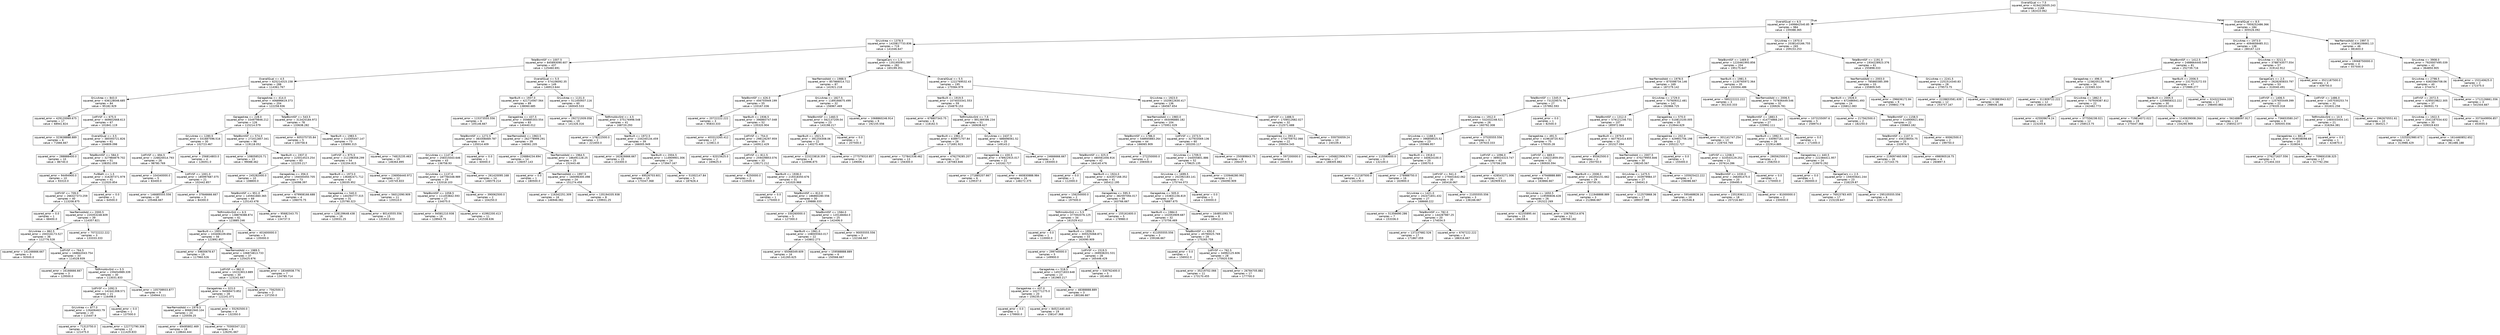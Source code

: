 digraph Tree {
node [shape=box, fontname="helvetica"] ;
edge [fontname="helvetica"] ;
0 [label="OverallQual <= 7.5\nsquared_error = 6194226505.243\nsamples = 1168\nvalue = 182410.062"] ;
1 [label="OverallQual <= 6.5\nsquared_error = 2499842540.85\nsamples = 984\nvalue = 159388.365"] ;
0 -> 1 [labeldistance=2.5, labelangle=45, headlabel="True"] ;
2 [label="GrLivArea <= 1378.5\nsquared_error = 1420817733.836\nsamples = 719\nvalue = 141046.647"] ;
1 -> 2 ;
3 [label="TotalBsmtSF <= 1007.5\nsquared_error = 845893090.607\nsamples = 437\nvalue = 125460.691"] ;
2 -> 3 ;
4 [label="OverallQual <= 4.5\nsquared_error = 625214315.158\nsamples = 288\nvalue = 114361.767"] ;
3 -> 4 ;
5 [label="GrLivArea <= 843.0\nsquared_error = 636128046.685\nsamples = 84\nvalue = 95182.929"] ;
4 -> 5 ;
6 [label="squared_error = 429120069.675\nsamples = 17\nvalue = 68941.824"] ;
5 -> 6 ;
7 [label="1stFlrSF <= 675.5\nsquared_error = 469602668.613\nsamples = 67\nvalue = 101841.119"] ;
5 -> 7 ;
8 [label="squared_error = 323638888.889\nsamples = 6\nvalue = 71666.667"] ;
7 -> 8 ;
9 [label="OverallQual <= 3.5\nsquared_error = 385593721.826\nsamples = 61\nvalue = 104809.098"] ;
7 -> 9 ;
10 [label="squared_error = 288888400.0\nsamples = 10\nvalue = 86740.0"] ;
9 -> 10 ;
11 [label="TotalBsmtSF <= 584.0\nsquared_error = 327984879.702\nsamples = 51\nvalue = 108352.059"] ;
9 -> 11 ;
12 [label="squared_error = 94494900.0\nsamples = 10\nvalue = 93310.0"] ;
11 -> 12 ;
13 [label="FullBath <= 1.5\nsquared_error = 316287371.979\nsamples = 41\nvalue = 112020.854"] ;
11 -> 13 ;
14 [label="1stFlrSF <= 709.0\nsquared_error = 266327373.259\nsamples = 40\nvalue = 113208.875"] ;
13 -> 14 ;
15 [label="squared_error = 0.0\nsamples = 1\nvalue = 68400.0"] ;
14 -> 15 ;
16 [label="YearRemodAdd <= 2000.5\nsquared_error = 220353248.609\nsamples = 39\nvalue = 114357.821"] ;
14 -> 16 ;
17 [label="GrLivArea <= 862.5\nsquared_error = 200316173.527\nsamples = 36\nvalue = 112776.528"] ;
16 -> 17 ;
18 [label="squared_error = 141166666.667\nsamples = 3\nvalue = 93500.0"] ;
17 -> 18 ;
19 [label="1stFlrSF <= 764.5\nsquared_error = 168842043.754\nsamples = 33\nvalue = 114528.939"] ;
17 -> 19 ;
20 [label="squared_error = 16166666.667\nsamples = 3\nvalue = 129500.0"] ;
19 -> 20 ;
21 [label="TotRmsAbvGrd <= 5.5\nsquared_error = 159454989.339\nsamples = 30\nvalue = 113031.833"] ;
19 -> 21 ;
22 [label="1stFlrSF <= 1092.5\nsquared_error = 142441308.571\nsamples = 21\nvalue = 116498.0"] ;
21 -> 22 ;
23 [label="GrLivArea <= 877.0\nsquared_error = 126406463.79\nsamples = 20\nvalue = 115447.9"] ;
22 -> 23 ;
24 [label="squared_error = 71313750.0\nsamples = 8\nvalue = 121475.0"] ;
23 -> 24 ;
25 [label="squared_error = 122772790.306\nsamples = 12\nvalue = 111429.833"] ;
23 -> 25 ;
26 [label="squared_error = 0.0\nsamples = 1\nvalue = 137500.0"] ;
22 -> 26 ;
27 [label="squared_error = 105708933.877\nsamples = 9\nvalue = 104944.111"] ;
21 -> 27 ;
28 [label="squared_error = 70722222.222\nsamples = 3\nvalue = 133333.333"] ;
16 -> 28 ;
29 [label="squared_error = 0.0\nsamples = 1\nvalue = 64500.0"] ;
13 -> 29 ;
30 [label="GarageArea <= 414.0\nsquared_error = 406896619.373\nsamples = 204\nvalue = 122258.936"] ;
4 -> 30 ;
31 [label="GarageArea <= 228.0\nsquared_error = 334979846.212\nsamples = 126\nvalue = 115214.579"] ;
30 -> 31 ;
32 [label="GrLivArea <= 1280.5\nsquared_error = 331687596.516\nsamples = 30\nvalue = 102723.467"] ;
31 -> 32 ;
33 [label="1stFlrSF <= 694.5\nsquared_error = 226620014.793\nsamples = 26\nvalue = 98780.769"] ;
32 -> 33 ;
34 [label="squared_error = 104340000.0\nsamples = 5\nvalue = 83400.0"] ;
33 -> 34 ;
35 [label="1stFlrSF <= 1001.0\nsquared_error = 185997687.075\nsamples = 21\nvalue = 102442.857"] ;
33 -> 35 ;
36 [label="squared_error = 146685555.556\nsamples = 18\nvalue = 105466.667"] ;
35 -> 36 ;
37 [label="squared_error = 37846666.667\nsamples = 3\nvalue = 84300.0"] ;
35 -> 37 ;
38 [label="squared_error = 256814803.0\nsamples = 4\nvalue = 128351.0"] ;
32 -> 38 ;
39 [label="TotalBsmtSF <= 574.0\nsquared_error = 272012857.341\nsamples = 96\nvalue = 119118.052"] ;
31 -> 39 ;
40 [label="squared_error = 108058520.71\nsamples = 13\nvalue = 99088.462"] ;
39 -> 40 ;
41 [label="YearBuilt <= 1937.0\nsquared_error = 225014523.254\nsamples = 83\nvalue = 122255.217"] ;
39 -> 41 ;
42 [label="squared_error = 245282000.0\nsamples = 10\nvalue = 108800.0"] ;
41 -> 42 ;
43 [label="GarageArea <= 356.0\nsquared_error = 194040450.705\nsamples = 73\nvalue = 124098.397"] ;
41 -> 43 ;
44 [label="TotalBsmtSF <= 951.0\nsquared_error = 145941660.365\nsamples = 69\nvalue = 125143.478"] ;
43 -> 44 ;
45 [label="TotRmsAbvGrd <= 6.5\nsquared_error = 138878388.874\nsamples = 61\nvalue = 123885.246"] ;
44 -> 45 ;
46 [label="YearBuilt <= 1955.0\nsquared_error = 103406109.694\nsamples = 56\nvalue = 122892.857"] ;
45 -> 46 ;
47 [label="squared_error = 59830678.67\nsamples = 19\nvalue = 117960.526"] ;
46 -> 47 ;
48 [label="YearRemodAdd <= 1989.5\nsquared_error = 106874813.733\nsamples = 37\nvalue = 125425.676"] ;
46 -> 48 ;
49 [label="1stFlrSF <= 982.0\nsquared_error = 102319013.889\nsamples = 30\nvalue = 123241.667"] ;
48 -> 49 ;
50 [label="GarageArea <= 323.0\nsquared_error = 94069473.852\nsamples = 28\nvalue = 122241.071"] ;
49 -> 50 ;
51 [label="YearRemodAdd <= 1979.5\nsquared_error = 80661940.104\nsamples = 24\nvalue = 120556.25"] ;
50 -> 51 ;
52 [label="squared_error = 69495802.469\nsamples = 18\nvalue = 118644.444"] ;
51 -> 52 ;
53 [label="squared_error = 70300347.222\nsamples = 6\nvalue = 126291.667"] ;
51 -> 53 ;
54 [label="squared_error = 55292500.0\nsamples = 4\nvalue = 132350.0"] ;
50 -> 54 ;
55 [label="squared_error = 7562500.0\nsamples = 2\nvalue = 137250.0"] ;
49 -> 55 ;
56 [label="squared_error = 18346938.776\nsamples = 7\nvalue = 134785.714"] ;
48 -> 56 ;
57 [label="squared_error = 401600000.0\nsamples = 5\nvalue = 135000.0"] ;
45 -> 57 ;
58 [label="squared_error = 95682343.75\nsamples = 8\nvalue = 134737.5"] ;
44 -> 58 ;
59 [label="squared_error = 679908166.688\nsamples = 4\nvalue = 106070.75"] ;
43 -> 59 ;
60 [label="TotalBsmtSF <= 543.5\nsquared_error = 313420184.972\nsamples = 78\nvalue = 133638.282"] ;
30 -> 60 ;
61 [label="squared_error = 605375735.84\nsamples = 5\nvalue = 100758.6"] ;
60 -> 61 ;
62 [label="YearBuilt <= 1983.5\nsquared_error = 214305447.147\nsamples = 73\nvalue = 135890.315"] ;
60 -> 62 ;
63 [label="1stFlrSF <= 975.5\nsquared_error = 211198358.299\nsamples = 54\nvalue = 132204.815"] ;
62 -> 63 ;
64 [label="YearBuilt <= 1973.0\nsquared_error = 136482471.712\nsamples = 42\nvalue = 128335.952"] ;
63 -> 64 ;
65 [label="GarageArea <= 540.0\nsquared_error = 140293777.315\nsamples = 31\nvalue = 125790.323"] ;
64 -> 65 ;
66 [label="squared_error = 128139648.438\nsamples = 16\nvalue = 120031.25"] ;
65 -> 66 ;
67 [label="squared_error = 80143555.556\nsamples = 15\nvalue = 131933.333"] ;
65 -> 67 ;
68 [label="squared_error = 56012090.909\nsamples = 11\nvalue = 135510.0"] ;
64 -> 68 ;
69 [label="squared_error = 236956440.972\nsamples = 12\nvalue = 145745.833"] ;
63 -> 69 ;
70 [label="squared_error = 74815235.463\nsamples = 19\nvalue = 146364.895"] ;
62 -> 70 ;
71 [label="OverallQual <= 5.5\nsquared_error = 574106092.35\nsamples = 149\nvalue = 146913.644"] ;
3 -> 71 ;
72 [label="YearBuilt <= 1937.0\nsquared_error = 421714567.564\nsamples = 89\nvalue = 138060.685"] ;
71 -> 72 ;
73 [label="squared_error = 115373555.556\nsamples = 6\nvalue = 105146.667"] ;
72 -> 73 ;
74 [label="GarageArea <= 437.5\nsquared_error = 359885303.554\nsamples = 83\nvalue = 140440.012"] ;
72 -> 74 ;
75 [label="TotalBsmtSF <= 1272.5\nsquared_error = 383308469.787\nsamples = 44\nvalue = 135014.409"] ;
74 -> 75 ;
76 [label="GrLivArea <= 1147.0\nsquared_error = 258315043.646\nsamples = 43\nvalue = 136758.93"] ;
75 -> 76 ;
77 [label="GrLivArea <= 1137.0\nsquared_error = 187784348.989\nsamples = 29\nvalue = 132018.103"] ;
76 -> 77 ;
78 [label="TotalBsmtSF <= 1058.5\nsquared_error = 111453842.593\nsamples = 27\nvalue = 134075.0"] ;
77 -> 78 ;
79 [label="squared_error = 94581210.938\nsamples = 16\nvalue = 128943.75"] ;
78 -> 79 ;
80 [label="squared_error = 41992200.413\nsamples = 11\nvalue = 141538.636"] ;
78 -> 80 ;
81 [label="squared_error = 390062500.0\nsamples = 2\nvalue = 104250.0"] ;
77 -> 81 ;
82 [label="squared_error = 261420095.168\nsamples = 14\nvalue = 146579.214"] ;
76 -> 82 ;
83 [label="squared_error = 0.0\nsamples = 1\nvalue = 60000.0"] ;
75 -> 83 ;
84 [label="YearRemodAdd <= 1963.5\nsquared_error = 262778999.291\nsamples = 39\nvalue = 146561.205"] ;
74 -> 84 ;
85 [label="squared_error = 226884234.694\nsamples = 14\nvalue = 136057.143"] ;
84 -> 85 ;
86 [label="YearRemodAdd <= 1964.5\nsquared_error = 186491128.25\nsamples = 25\nvalue = 152443.48"] ;
84 -> 86 ;
87 [label="squared_error = 0.0\nsamples = 1\nvalue = 180500.0"] ;
86 -> 87 ;
88 [label="YearRemodAdd <= 1997.5\nsquared_error = 160096300.498\nsamples = 24\nvalue = 151274.458"] ;
86 -> 88 ;
89 [label="squared_error = 116342251.309\nsamples = 16\nvalue = 146946.062"] ;
88 -> 89 ;
90 [label="squared_error = 135194335.938\nsamples = 8\nvalue = 159931.25"] ;
88 -> 90 ;
91 [label="GrLivArea <= 1131.0\nsquared_error = 511450937.116\nsamples = 60\nvalue = 160045.533"] ;
71 -> 91 ;
92 [label="squared_error = 292721939.058\nsamples = 19\nvalue = 141326.316"] ;
91 -> 92 ;
93 [label="TotRmsAbvGrd <= 4.5\nsquared_error = 375176998.548\nsamples = 41\nvalue = 168720.293"] ;
91 -> 93 ;
94 [label="squared_error = 178222500.0\nsamples = 2\nvalue = 221650.0"] ;
93 -> 94 ;
95 [label="YearBuilt <= 1972.5\nsquared_error = 234240134.459\nsamples = 39\nvalue = 166005.949"] ;
93 -> 95 ;
96 [label="squared_error = 162826666.667\nsamples = 15\nvalue = 153300.0"] ;
95 -> 96 ;
97 [label="YearBuilt <= 2004.5\nsquared_error = 114909901.306\nsamples = 24\nvalue = 173947.167"] ;
95 -> 97 ;
98 [label="squared_error = 69526703.601\nsamples = 19\nvalue = 170347.368"] ;
97 -> 98 ;
99 [label="squared_error = 51002147.84\nsamples = 5\nvalue = 187626.4"] ;
97 -> 99 ;
100 [label="GarageCars <= 1.5\nsquared_error = 1351950951.597\nsamples = 282\nvalue = 165199.351"] ;
2 -> 100 ;
101 [label="YearRemodAdd <= 1988.5\nsquared_error = 857866014.722\nsamples = 87\nvalue = 141921.218"] ;
100 -> 101 ;
102 [label="TotalBsmtSF <= 426.0\nsquared_error = 456755949.199\nsamples = 55\nvalue = 133167.036"] ;
101 -> 102 ;
103 [label="squared_error = 20722222.222\nsamples = 3\nvalue = 95833.333"] ;
102 -> 103 ;
104 [label="YearBuilt <= 1936.5\nsquared_error = 396860747.048\nsamples = 52\nvalue = 135320.904"] ;
102 -> 104 ;
105 [label="squared_error = 403313265.412\nsamples = 17\nvalue = 123811.0"] ;
104 -> 105 ;
106 [label="1stFlrSF <= 754.0\nsquared_error = 298126297.959\nsamples = 35\nvalue = 140911.429"] ;
104 -> 106 ;
107 [label="squared_error = 62015625.0\nsamples = 2\nvalue = 169625.0"] ;
106 -> 107 ;
108 [label="1stFlrSF <= 811.5\nsquared_error = 259439853.076\nsamples = 33\nvalue = 139171.212"] ;
106 -> 108 ;
109 [label="squared_error = 6250000.0\nsamples = 2\nvalue = 110500.0"] ;
108 -> 109 ;
110 [label="YearBuilt <= 1938.0\nsquared_error = 219318350.676\nsamples = 31\nvalue = 141020.968"] ;
108 -> 110 ;
111 [label="squared_error = 0.0\nsamples = 1\nvalue = 175000.0"] ;
110 -> 111 ;
112 [label="TotalBsmtSF <= 813.0\nsquared_error = 186860280.556\nsamples = 30\nvalue = 139888.333"] ;
110 -> 112 ;
113 [label="squared_error = 330260000.0\nsamples = 5\nvalue = 127300.0"] ;
112 -> 113 ;
114 [label="TotalBsmtSF <= 1584.0\nsquared_error = 120148464.0\nsamples = 25\nvalue = 142406.0"] ;
112 -> 114 ;
115 [label="YearBuilt <= 1961.0\nsquared_error = 108005563.017\nsamples = 22\nvalue = 143802.273"] ;
114 -> 115 ;
116 [label="squared_error = 65068349.609\nsamples = 16\nvalue = 141265.625"] ;
115 -> 116 ;
117 [label="squared_error = 159588888.889\nsamples = 6\nvalue = 150566.667"] ;
115 -> 117 ;
118 [label="squared_error = 90055555.556\nsamples = 3\nvalue = 132166.667"] ;
114 -> 118 ;
119 [label="GrLivArea <= 1827.5\nsquared_error = 1189166675.499\nsamples = 32\nvalue = 156967.469"] ;
101 -> 119 ;
120 [label="TotalBsmtSF <= 1460.5\nsquared_error = 562137209.04\nsamples = 23\nvalue = 143198.217"] ;
119 -> 120 ;
121 [label="YearBuilt <= 1921.5\nsquared_error = 391204308.06\nsamples = 22\nvalue = 140275.409"] ;
120 -> 121 ;
122 [label="squared_error = 223223818.359\nsamples = 8\nvalue = 124996.875"] ;
121 -> 122 ;
123 [label="squared_error = 277579310.857\nsamples = 14\nvalue = 149006.0"] ;
121 -> 123 ;
124 [label="squared_error = 0.0\nsamples = 1\nvalue = 207500.0"] ;
120 -> 124 ;
125 [label="squared_error = 1068860246.914\nsamples = 9\nvalue = 192155.556"] ;
119 -> 125 ;
126 [label="OverallQual <= 5.5\nsquared_error = 1222769532.43\nsamples = 195\nvalue = 175584.979"] ;
100 -> 126 ;
127 [label="YearBuilt <= 1919.5\nsquared_error = 1074033341.553\nsamples = 59\nvalue = 154879.153"] ;
126 -> 127 ;
128 [label="squared_error = 678807343.75\nsamples = 8\nvalue = 118162.5"] ;
127 -> 128 ;
129 [label="TotRmsAbvGrd <= 7.5\nsquared_error = 891389386.234\nsamples = 51\nvalue = 160638.627"] ;
127 -> 129 ;
130 [label="YearBuilt <= 1961.0\nsquared_error = 838971707.84\nsamples = 26\nvalue = 171691.923"] ;
129 -> 130 ;
131 [label="squared_error = 727841538.462\nsamples = 13\nvalue = 156300.0"] ;
130 -> 131 ;
132 [label="squared_error = 476279285.207\nsamples = 13\nvalue = 187083.846"] ;
130 -> 132 ;
133 [label="GrLivArea <= 2437.5\nsquared_error = 686696561.52\nsamples = 25\nvalue = 149143.2"] ;
129 -> 133 ;
134 [label="GarageArea <= 430.5\nsquared_error = 478922915.017\nsamples = 22\nvalue = 143162.727"] ;
133 -> 134 ;
135 [label="squared_error = 271885207.667\nsamples = 6\nvalue = 129537.0"] ;
134 -> 135 ;
136 [label="squared_error = 460830888.984\nsamples = 16\nvalue = 148272.375"] ;
134 -> 136 ;
137 [label="squared_error = 24666666.667\nsamples = 3\nvalue = 193000.0"] ;
133 -> 137 ;
138 [label="GrLivArea <= 1923.0\nsquared_error = 1020612630.417\nsamples = 136\nvalue = 184567.654"] ;
126 -> 138 ;
139 [label="YearRemodAdd <= 1983.0\nsquared_error = 493096880.182\nsamples = 104\nvalue = 175951.029"] ;
138 -> 139 ;
140 [label="TotalBsmtSF <= 1786.0\nsquared_error = 548945883.264\nsamples = 44\nvalue = 166065.909"] ;
139 -> 140 ;
141 [label="TotalBsmtSF <= 325.0\nsquared_error = 480561456.916\nsamples = 42\nvalue = 164140.476"] ;
140 -> 141 ;
142 [label="squared_error = 0.0\nsamples = 1\nvalue = 112000.0"] ;
141 -> 142 ;
143 [label="YearBuilt <= 1924.0\nsquared_error = 424357168.352\nsamples = 41\nvalue = 165412.195"] ;
141 -> 143 ;
144 [label="squared_error = 156250000.0\nsamples = 2\nvalue = 197500.0"] ;
143 -> 144 ;
145 [label="GarageArea <= 595.5\nsquared_error = 382597094.017\nsamples = 39\nvalue = 163766.667"] ;
143 -> 145 ;
146 [label="TotRmsAbvGrd <= 5.5\nsquared_error = 377002076.125\nsamples = 34\nvalue = 161529.412"] ;
145 -> 146 ;
147 [label="squared_error = 0.0\nsamples = 1\nvalue = 110000.0"] ;
146 -> 147 ;
148 [label="YearBuilt <= 1956.5\nsquared_error = 305525068.871\nsamples = 33\nvalue = 163090.909"] ;
146 -> 148 ;
149 [label="squared_error = 299740000.0\nsamples = 5\nvalue = 149900.0"] ;
148 -> 149 ;
150 [label="1stFlrSF <= 1519.5\nsquared_error = 269938201.531\nsamples = 28\nvalue = 165446.429"] ;
148 -> 150 ;
151 [label="GarageArea <= 518.5\nsquared_error = 145371833.648\nsamples = 23\nvalue = 161965.217"] ;
150 -> 151 ;
152 [label="GarageArea <= 437.0\nsquared_error = 102771275.0\nsamples = 20\nvalue = 159235.0"] ;
151 -> 152 ;
153 [label="squared_error = 0.0\nsamples = 1\nvalue = 179900.0"] ;
152 -> 153 ;
154 [label="squared_error = 84521440.443\nsamples = 19\nvalue = 158147.368"] ;
152 -> 154 ;
155 [label="squared_error = 48388888.889\nsamples = 3\nvalue = 180166.667"] ;
151 -> 155 ;
156 [label="squared_error = 530762400.0\nsamples = 5\nvalue = 181460.0"] ;
150 -> 156 ;
157 [label="squared_error = 155161600.0\nsamples = 5\nvalue = 178980.0"] ;
145 -> 157 ;
158 [label="squared_error = 272250000.0\nsamples = 2\nvalue = 206500.0"] ;
140 -> 158 ;
159 [label="1stFlrSF <= 1573.5\nsquared_error = 327933569.136\nsamples = 60\nvalue = 183200.117"] ;
139 -> 159 ;
160 [label="GrLivArea <= 1709.5\nsquared_error = 244055801.886\nsamples = 52\nvalue = 179625.135"] ;
159 -> 160 ;
161 [label="GrLivArea <= 1699.5\nsquared_error = 202392183.141\nsamples = 41\nvalue = 175744.073"] ;
160 -> 161 ;
162 [label="GarageArea <= 505.0\nsquared_error = 153831156.819\nsamples = 40\nvalue = 176887.675"] ;
161 -> 162 ;
163 [label="YearBuilt <= 1984.0\nsquared_error = 102053909.687\nsamples = 32\nvalue = 173756.469"] ;
162 -> 163 ;
164 [label="squared_error = 411055555.556\nsamples = 3\nvalue = 159166.667"] ;
163 -> 164 ;
165 [label="TotalBsmtSF <= 650.0\nsquared_error = 45790025.769\nsamples = 29\nvalue = 175265.759"] ;
163 -> 165 ;
166 [label="squared_error = 0.0\nsamples = 1\nvalue = 156932.0"] ;
165 -> 166 ;
167 [label="1stFlrSF <= 762.5\nsquared_error = 34992125.606\nsamples = 28\nvalue = 175920.536"] ;
165 -> 167 ;
168 [label="squared_error = 35219702.066\nsamples = 11\nvalue = 173170.455"] ;
167 -> 168 ;
169 [label="squared_error = 26784705.882\nsamples = 17\nvalue = 177700.0"] ;
167 -> 169 ;
170 [label="squared_error = 164851093.75\nsamples = 8\nvalue = 189412.5"] ;
162 -> 170 ;
171 [label="squared_error = 0.0\nsamples = 1\nvalue = 130000.0"] ;
161 -> 171 ;
172 [label="squared_error = 133946280.992\nsamples = 11\nvalue = 194090.909"] ;
160 -> 172 ;
173 [label="squared_error = 250089843.75\nsamples = 8\nvalue = 206437.5"] ;
159 -> 173 ;
174 [label="1stFlrSF <= 1488.5\nsquared_error = 1709512682.027\nsamples = 32\nvalue = 212571.688"] ;
138 -> 174 ;
175 [label="GarageArea <= 393.0\nsquared_error = 1730759752.066\nsamples = 22\nvalue = 200054.545"] ;
174 -> 175 ;
176 [label="squared_error = 597200000.0\nsamples = 5\nvalue = 240000.0"] ;
175 -> 176 ;
177 [label="squared_error = 1456822906.574\nsamples = 17\nvalue = 188305.882"] ;
175 -> 177 ;
178 [label="squared_error = 559750059.24\nsamples = 10\nvalue = 240109.4"] ;
174 -> 178 ;
179 [label="GrLivArea <= 1970.0\nsquared_error = 2038143166.755\nsamples = 265\nvalue = 209153.253"] ;
1 -> 179 ;
180 [label="TotalBsmtSF <= 1469.0\nsquared_error = 1220461993.856\nsamples = 204\nvalue = 195175.647"] ;
179 -> 180 ;
181 [label="YearRemodAdd <= 1978.5\nsquared_error = 875598734.146\nsamples = 169\nvalue = 187279.142"] ;
180 -> 181 ;
182 [label="TotalBsmtSF <= 1345.0\nsquared_error = 731329574.76\nsamples = 27\nvalue = 157892.593"] ;
181 -> 182 ;
183 [label="GrLivArea <= 1912.0\nsquared_error = 532432248.521\nsamples = 26\nvalue = 160792.308"] ;
182 -> 183 ;
184 [label="GrLivArea <= 1168.5\nsquared_error = 396858525.52\nsamples = 23\nvalue = 155986.957"] ;
183 -> 184 ;
185 [label="squared_error = 115580000.0\nsamples = 3\nvalue = 132100.0"] ;
184 -> 185 ;
186 [label="YearBuilt <= 1918.0\nsquared_error = 340624100.0\nsamples = 20\nvalue = 159570.0"] ;
184 -> 186 ;
187 [label="squared_error = 212187500.0\nsamples = 4\nvalue = 142250.0"] ;
186 -> 187 ;
188 [label="squared_error = 278988750.0\nsamples = 16\nvalue = 163900.0"] ;
186 -> 188 ;
189 [label="squared_error = 37535555.556\nsamples = 3\nvalue = 197633.333"] ;
183 -> 189 ;
190 [label="squared_error = 0.0\nsamples = 1\nvalue = 82500.0"] ;
182 -> 190 ;
191 [label="GrLivArea <= 1729.0\nsquared_error = 707609312.481\nsamples = 142\nvalue = 192866.725"] ;
181 -> 191 ;
192 [label="TotalBsmtSF <= 1312.0\nsquared_error = 579121246.731\nsamples = 107\nvalue = 185972.084"] ;
191 -> 192 ;
193 [label="GarageArea <= 491.5\nsquared_error = 419618720.922\nsamples = 75\nvalue = 179335.28"] ;
192 -> 193 ;
194 [label="1stFlrSF <= 1096.0\nsquared_error = 389024323.747\nsamples = 43\nvalue = 170706.209"] ;
193 -> 194 ;
195 [label="1stFlrSF <= 941.0\nsquared_error = 279401642.062\nsamples = 30\nvalue = 165418.067"] ;
194 -> 195 ;
196 [label="GrLivArea <= 1421.0\nsquared_error = 202471651.432\nsamples = 27\nvalue = 168668.222"] ;
195 -> 196 ;
197 [label="squared_error = 51356690.286\nsamples = 7\nvalue = 153336.0"] ;
196 -> 197 ;
198 [label="TotalBsmtSF <= 782.0\nsquared_error = 144287987.25\nsamples = 20\nvalue = 174034.5"] ;
196 -> 198 ;
199 [label="squared_error = 137237682.526\nsamples = 17\nvalue = 171867.059"] ;
198 -> 199 ;
200 [label="squared_error = 6767222.222\nsamples = 3\nvalue = 186316.667"] ;
198 -> 200 ;
201 [label="squared_error = 21055555.556\nsamples = 3\nvalue = 136166.667"] ;
195 -> 201 ;
202 [label="squared_error = 428543271.006\nsamples = 13\nvalue = 182909.615"] ;
194 -> 202 ;
203 [label="1stFlrSF <= 669.0\nsquared_error = 226221859.054\nsamples = 32\nvalue = 190930.594"] ;
193 -> 203 ;
204 [label="squared_error = 47948888.889\nsamples = 3\nvalue = 163866.667"] ;
203 -> 204 ;
205 [label="YearBuilt <= 2008.0\nsquared_error = 161054151.662\nsamples = 29\nvalue = 193730.31"] ;
203 -> 205 ;
206 [label="GrLivArea <= 1650.5\nsquared_error = 119590836.428\nsamples = 26\nvalue = 191522.269"] ;
205 -> 206 ;
207 [label="squared_error = 62255895.44\nsamples = 15\nvalue = 186208.6"] ;
206 -> 207 ;
208 [label="squared_error = 106769214.876\nsamples = 11\nvalue = 198768.182"] ;
206 -> 208 ;
209 [label="squared_error = 111948888.889\nsamples = 3\nvalue = 212866.667"] ;
205 -> 209 ;
210 [label="YearBuilt <= 1979.5\nsquared_error = 607761414.835\nsamples = 32\nvalue = 201527.094"] ;
192 -> 210 ;
211 [label="squared_error = 85562500.0\nsamples = 2\nvalue = 250750.0"] ;
210 -> 211 ;
212 [label="YearRemodAdd <= 2007.5\nsquared_error = 470279955.846\nsamples = 30\nvalue = 198245.567"] ;
210 -> 212 ;
213 [label="GrLivArea <= 1475.5\nsquared_error = 333979984.37\nsamples = 27\nvalue = 194041.0"] ;
212 -> 213 ;
214 [label="squared_error = 112570868.36\nsamples = 17\nvalue = 189037.588"] ;
213 -> 214 ;
215 [label="squared_error = 595468828.16\nsamples = 10\nvalue = 202546.8"] ;
213 -> 215 ;
216 [label="squared_error = 105925422.222\nsamples = 3\nvalue = 236086.667"] ;
212 -> 216 ;
217 [label="GarageArea <= 570.0\nsquared_error = 510813100.005\nsamples = 35\nvalue = 213944.629"] ;
191 -> 217 ;
218 [label="GarageArea <= 202.0\nsquared_error = 429901756.198\nsamples = 22\nvalue = 205222.727"] ;
217 -> 218 ;
219 [label="squared_error = 0.0\nsamples = 1\nvalue = 155000.0"] ;
218 -> 219 ;
220 [label="1stFlrSF <= 1208.5\nsquared_error = 324543129.252\nsamples = 21\nvalue = 207614.286"] ;
218 -> 220 ;
221 [label="TotalBsmtSF <= 1030.0\nsquared_error = 266491475.0\nsamples = 20\nvalue = 209495.0"] ;
220 -> 221 ;
222 [label="squared_error = 235193611.111\nsamples = 18\nvalue = 207216.667"] ;
221 -> 222 ;
223 [label="squared_error = 81000000.0\nsamples = 2\nvalue = 230000.0"] ;
221 -> 223 ;
224 [label="squared_error = 0.0\nsamples = 1\nvalue = 170000.0"] ;
220 -> 224 ;
225 [label="squared_error = 301141747.254\nsamples = 13\nvalue = 228704.769"] ;
217 -> 225 ;
226 [label="YearBuilt <= 1981.5\nsquared_error = 1130765972.364\nsamples = 35\nvalue = 233304.486"] ;
180 -> 226 ;
227 [label="squared_error = 580222222.222\nsamples = 3\nvalue = 301333.333"] ;
226 -> 227 ;
228 [label="YearRemodAdd <= 2006.5\nsquared_error = 707836449.546\nsamples = 32\nvalue = 226926.781"] ;
226 -> 228 ;
229 [label="TotalBsmtSF <= 1883.5\nsquared_error = 414774866.247\nsamples = 27\nvalue = 220992.111"] ;
228 -> 229 ;
230 [label="YearBuilt <= 1992.5\nsquared_error = 330907181.102\nsamples = 26\nvalue = 222914.885"] ;
229 -> 230 ;
231 [label="squared_error = 280562500.0\nsamples = 2\nvalue = 258250.0"] ;
230 -> 231 ;
232 [label="GarageArea <= 440.5\nsquared_error = 222384411.957\nsamples = 24\nvalue = 219970.292"] ;
230 -> 232 ;
233 [label="squared_error = 0.0\nsamples = 1\nvalue = 260000.0"] ;
232 -> 233 ;
234 [label="GarageCars <= 2.5\nsquared_error = 159355641.244\nsamples = 23\nvalue = 218229.87"] ;
232 -> 234 ;
235 [label="squared_error = 76915783.405\nsamples = 17\nvalue = 215228.647"] ;
234 -> 235 ;
236 [label="squared_error = 295105555.556\nsamples = 6\nvalue = 226733.333"] ;
234 -> 236 ;
237 [label="squared_error = 0.0\nsamples = 1\nvalue = 171000.0"] ;
229 -> 237 ;
238 [label="squared_error = 1073155097.6\nsamples = 5\nvalue = 258974.0"] ;
228 -> 238 ;
239 [label="TotalBsmtSF <= 1191.0\nsquared_error = 1934228923.376\nsamples = 61\nvalue = 255898.033"] ;
179 -> 239 ;
240 [label="YearRemodAdd <= 2003.0\nsquared_error = 785860385.399\nsamples = 33\nvalue = 235809.545"] ;
239 -> 240 ;
241 [label="YearBuilt <= 1928.0\nsquared_error = 672486941.493\nsamples = 24\nvalue = 226812.083"] ;
240 -> 241 ;
242 [label="squared_error = 217562500.0\nsamples = 2\nvalue = 182250.0"] ;
241 -> 242 ;
243 [label="TotalBsmtSF <= 1158.5\nsquared_error = 516906921.694\nsamples = 22\nvalue = 230863.182"] ;
241 -> 243 ;
244 [label="TotalBsmtSF <= 1107.5\nsquared_error = 456108054.75\nsamples = 20\nvalue = 233974.5"] ;
243 -> 244 ;
245 [label="squared_error = 219097460.938\nsamples = 16\nvalue = 227243.75"] ;
244 -> 245 ;
246 [label="squared_error = 498090518.75\nsamples = 4\nvalue = 260897.5"] ;
244 -> 246 ;
247 [label="squared_error = 60062500.0\nsamples = 2\nvalue = 199750.0"] ;
243 -> 247 ;
248 [label="squared_error = 296636172.84\nsamples = 9\nvalue = 259802.778"] ;
240 -> 248 ;
249 [label="GrLivArea <= 2241.5\nsquared_error = 2251514340.83\nsamples = 28\nvalue = 279573.75"] ;
239 -> 249 ;
250 [label="squared_error = 2228653581.639\nsamples = 12\nvalue = 253757.167"] ;
249 -> 250 ;
251 [label="squared_error = 1393883943.027\nsamples = 16\nvalue = 298936.188"] ;
249 -> 251 ;
252 [label="OverallQual <= 8.5\nsquared_error = 7959252486.366\nsamples = 184\nvalue = 305526.092"] ;
0 -> 252 [labeldistance=2.5, labelangle=-45, headlabel="False"] ;
253 [label="GrLivArea <= 1973.0\nsquared_error = 4094658485.311\nsamples = 138\nvalue = 280167.123"] ;
252 -> 253 ;
254 [label="TotalBsmtSF <= 1412.5\nsquared_error = 2488664440.549\nsamples = 81\nvalue = 252739.716"] ;
253 -> 254 ;
255 [label="GarageArea <= 496.0\nsquared_error = 1238205128.748\nsamples = 34\nvalue = 223365.324"] ;
254 -> 255 ;
256 [label="squared_error = 311909722.222\nsamples = 12\nvalue = 188316.667"] ;
255 -> 256 ;
257 [label="GrLivArea <= 1862.0\nsquared_error = 707939387.812\nsamples = 22\nvalue = 242482.773"] ;
255 -> 257 ;
258 [label="squared_error = 425939674.24\nsamples = 10\nvalue = 223245.6"] ;
257 -> 258 ;
259 [label="squared_error = 377556238.021\nsamples = 12\nvalue = 258513.75"] ;
257 -> 259 ;
260 [label="YearBuilt <= 2006.5\nsquared_error = 2317515272.03\nsamples = 47\nvalue = 273989.277"] ;
254 -> 260 ;
261 [label="YearBuilt <= 2005.5\nsquared_error = 1259858322.222\nsamples = 30\nvalue = 260103.333"] ;
260 -> 261 ;
262 [label="squared_error = 719814072.022\nsamples = 19\nvalue = 275047.368"] ;
261 -> 262 ;
263 [label="squared_error = 1140639008.264\nsamples = 11\nvalue = 234290.909"] ;
261 -> 263 ;
264 [label="squared_error = 3243223444.339\nsamples = 17\nvalue = 298493.882"] ;
260 -> 264 ;
265 [label="GrLivArea <= 3211.0\nsquared_error = 3788743577.554\nsamples = 57\nvalue = 319142.912"] ;
253 -> 265 ;
266 [label="GarageCars <= 2.5\nsquared_error = 2628265833.797\nsamples = 53\nvalue = 310040.491"] ;
265 -> 266 ;
267 [label="1stFlrSF <= 1406.5\nsquared_error = 1257655449.399\nsamples = 22\nvalue = 279335.318"] ;
266 -> 267 ;
268 [label="squared_error = 562488097.917\nsamples = 13\nvalue = 258552.077"] ;
267 -> 268 ;
269 [label="squared_error = 736653580.247\nsamples = 9\nvalue = 309355.556"] ;
267 -> 269 ;
270 [label="1stFlrSF <= 1486.0\nsquared_error = 2457030253.74\nsamples = 31\nvalue = 331831.258"] ;
266 -> 270 ;
271 [label="TotRmsAbvGrd <= 10.5\nsquared_error = 1465033404.141\nsamples = 21\nvalue = 316264.381"] ;
270 -> 271 ;
272 [label="GarageArea <= 661.0\nsquared_error = 919038098.69\nsamples = 20\nvalue = 310834.1"] ;
271 -> 272 ;
273 [label="squared_error = 276271637.556\nsamples = 3\nvalue = 271404.333"] ;
272 -> 273 ;
274 [label="squared_error = 709691038.325\nsamples = 17\nvalue = 317792.294"] ;
272 -> 274 ;
275 [label="squared_error = 0.0\nsamples = 1\nvalue = 424870.0"] ;
271 -> 275 ;
276 [label="squared_error = 2962670551.61\nsamples = 10\nvalue = 364521.7"] ;
270 -> 276 ;
277 [label="squared_error = 3521187500.0\nsamples = 4\nvalue = 439750.0"] ;
265 -> 277 ;
278 [label="YearRemodAdd <= 1997.5\nsquared_error = 11836106661.13\nsamples = 46\nvalue = 381603.0"] ;
252 -> 278 ;
279 [label="squared_error = 19068750000.0\nsamples = 4\nvalue = 557500.0"] ;
278 -> 279 ;
280 [label="GrLivArea <= 3908.0\nsquared_error = 7920007495.039\nsamples = 42\nvalue = 364850.905"] ;
278 -> 280 ;
281 [label="GrLivArea <= 2798.5\nsquared_error = 6363384708.06\nsamples = 40\nvalue = 374474.7"] ;
280 -> 281 ;
282 [label="1stFlrSF <= 2072.5\nsquared_error = 4295019822.305\nsamples = 37\nvalue = 360931.73"] ;
281 -> 282 ;
283 [label="GrLivArea <= 1922.5\nsquared_error = 2041187034.632\nsamples = 30\nvalue = 339319.633"] ;
282 -> 283 ;
284 [label="squared_error = 1325552980.673\nsamples = 14\nvalue = 313986.429"] ;
283 -> 284 ;
285 [label="squared_error = 1614460852.652\nsamples = 16\nvalue = 361486.188"] ;
283 -> 285 ;
286 [label="squared_error = 3373449956.857\nsamples = 7\nvalue = 453555.0"] ;
282 -> 286 ;
287 [label="squared_error = 1712126661.556\nsamples = 3\nvalue = 541504.667"] ;
281 -> 287 ;
288 [label="squared_error = 153140625.0\nsamples = 2\nvalue = 172375.0"] ;
280 -> 288 ;
}